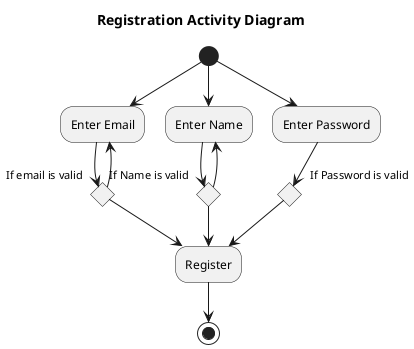 @startuml
title Registration Activity Diagram
(*) --> "Enter Email"

If "If email is valid" then
-->  "Register"
else
--> "Enter Email"

(*) --> "Enter Name"
If "If Name is valid" then
-->  "Register"
else
--> "Enter Name"

(*) --> "Enter Password"
If "If Password is valid" then
-->  "Register"

Endif
-->(*)
@enduml